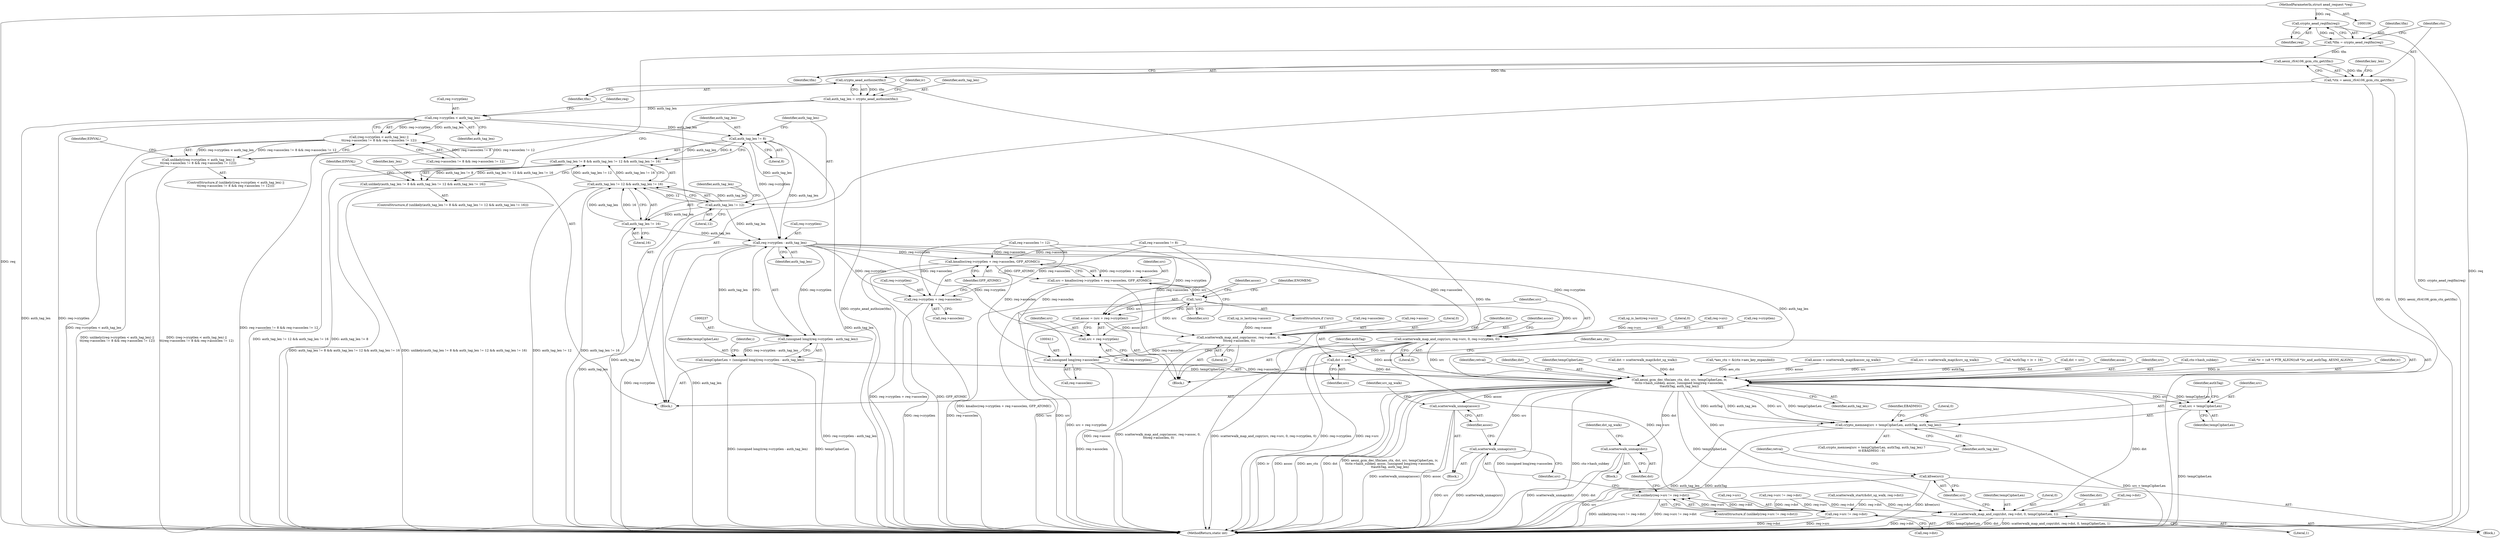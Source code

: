 digraph "0_linux_ccfe8c3f7e52ae83155cb038753f4c75b774ca8a@API" {
"1000132" [label="(Call,crypto_aead_reqtfm(req))"];
"1000107" [label="(MethodParameterIn,struct aead_request *req)"];
"1000130" [label="(Call,*tfm = crypto_aead_reqtfm(req))"];
"1000137" [label="(Call,aesni_rfc4106_gcm_ctx_get(tfm))"];
"1000135" [label="(Call,*ctx = aesni_rfc4106_gcm_ctx_get(tfm))"];
"1000157" [label="(Call,crypto_aead_authsize(tfm))"];
"1000155" [label="(Call,auth_tag_len = crypto_aead_authsize(tfm))"];
"1000183" [label="(Call,req->cryptlen < auth_tag_len)"];
"1000182" [label="(Call,(req->cryptlen < auth_tag_len) ||\n\t\t(req->assoclen != 8 && req->assoclen != 12))"];
"1000181" [label="(Call,unlikely((req->cryptlen < auth_tag_len) ||\n\t\t(req->assoclen != 8 && req->assoclen != 12)))"];
"1000205" [label="(Call,auth_tag_len != 8)"];
"1000204" [label="(Call,auth_tag_len != 8 && auth_tag_len != 12 && auth_tag_len != 16)"];
"1000203" [label="(Call,unlikely(auth_tag_len != 8 && auth_tag_len != 12 && auth_tag_len != 16))"];
"1000209" [label="(Call,auth_tag_len != 12)"];
"1000208" [label="(Call,auth_tag_len != 12 && auth_tag_len != 16)"];
"1000212" [label="(Call,auth_tag_len != 16)"];
"1000238" [label="(Call,req->cryptlen - auth_tag_len)"];
"1000236" [label="(Call,(unsigned long)(req->cryptlen - auth_tag_len))"];
"1000234" [label="(Call,tempCipherLen = (unsigned long)(req->cryptlen - auth_tag_len))"];
"1000400" [label="(Call,aesni_gcm_dec_tfm(aes_ctx, dst, src, tempCipherLen, iv,\n\t\tctx->hash_subkey, assoc, (unsigned long)req->assoclen,\n\t\tauthTag, auth_tag_len))"];
"1000420" [label="(Call,crypto_memneq(src + tempCipherLen, authTag, auth_tag_len))"];
"1000421" [label="(Call,src + tempCipherLen)"];
"1000442" [label="(Call,scatterwalk_unmap(dst))"];
"1000449" [label="(Call,scatterwalk_unmap(src))"];
"1000451" [label="(Call,scatterwalk_unmap(assoc))"];
"1000465" [label="(Call,scatterwalk_map_and_copy(dst, req->dst, 0, tempCipherLen, 1))"];
"1000473" [label="(Call,kfree(src))"];
"1000355" [label="(Call,kmalloc(req->cryptlen + req->assoclen, GFP_ATOMIC))"];
"1000353" [label="(Call,src = kmalloc(req->cryptlen + req->assoclen, GFP_ATOMIC))"];
"1000365" [label="(Call,!src)"];
"1000370" [label="(Call,assoc = (src + req->cryptlen))"];
"1000387" [label="(Call,scatterwalk_map_and_copy(assoc, req->assoc, 0,\n \t\t\treq->assoclen, 0))"];
"1000410" [label="(Call,(unsigned long)req->assoclen)"];
"1000372" [label="(Call,src + req->cryptlen)"];
"1000377" [label="(Call,scatterwalk_map_and_copy(src, req->src, 0, req->cryptlen, 0))"];
"1000397" [label="(Call,dst = src)"];
"1000434" [label="(Call,req->src != req->dst)"];
"1000433" [label="(Call,unlikely(req->src != req->dst))"];
"1000356" [label="(Call,req->cryptlen + req->assoclen)"];
"1000441" [label="(Block,)"];
"1000389" [label="(Call,req->assoc)"];
"1000211" [label="(Literal,12)"];
"1000293" [label="(Call,sg_is_last(req->src))"];
"1000202" [label="(ControlStructure,if (unlikely(auth_tag_len != 8 && auth_tag_len != 12 && auth_tag_len != 16)))"];
"1000466" [label="(Identifier,dst)"];
"1000208" [label="(Call,auth_tag_len != 12 && auth_tag_len != 16)"];
"1000422" [label="(Identifier,src)"];
"1000392" [label="(Literal,0)"];
"1000418" [label="(Identifier,retval)"];
"1000132" [label="(Call,crypto_aead_reqtfm(req))"];
"1000402" [label="(Identifier,dst)"];
"1000201" [label="(Identifier,EINVAL)"];
"1000431" [label="(Block,)"];
"1000435" [label="(Call,req->src)"];
"1000210" [label="(Identifier,auth_tag_len)"];
"1000427" [label="(Identifier,EBADMSG)"];
"1000155" [label="(Call,auth_tag_len = crypto_aead_authsize(tfm))"];
"1000404" [label="(Identifier,tempCipherLen)"];
"1000371" [label="(Identifier,assoc)"];
"1000346" [label="(Call,dst = scatterwalk_map(&dst_sg_walk))"];
"1000378" [label="(Identifier,src)"];
"1000209" [label="(Call,auth_tag_len != 12)"];
"1000332" [label="(Call,req->src != req->dst)"];
"1000107" [label="(MethodParameterIn,struct aead_request *req)"];
"1000138" [label="(Identifier,tfm)"];
"1000397" [label="(Call,dst = src)"];
"1000148" [label="(Call,*aes_ctx = &(ctx->aes_key_expanded))"];
"1000357" [label="(Call,req->cryptlen)"];
"1000388" [label="(Identifier,assoc)"];
"1000322" [label="(Call,assoc = scatterwalk_map(&assoc_sg_walk))"];
"1000369" [label="(Identifier,ENOMEM)"];
"1000297" [label="(Call,sg_is_last(req->assoc))"];
"1000317" [label="(Call,src = scatterwalk_map(&src_sg_walk))"];
"1000374" [label="(Call,req->cryptlen)"];
"1000432" [label="(ControlStructure,if (unlikely(req->src != req->dst)))"];
"1000477" [label="(MethodReturn,static int)"];
"1000235" [label="(Identifier,tempCipherLen)"];
"1000387" [label="(Call,scatterwalk_map_and_copy(assoc, req->assoc, 0,\n \t\t\treq->assoclen, 0))"];
"1000212" [label="(Call,auth_tag_len != 16)"];
"1000451" [label="(Call,scatterwalk_unmap(assoc))"];
"1000467" [label="(Call,req->dst)"];
"1000366" [label="(Identifier,src)"];
"1000398" [label="(Identifier,dst)"];
"1000401" [label="(Identifier,aes_ctx)"];
"1000450" [label="(Identifier,src)"];
"1000206" [label="(Identifier,auth_tag_len)"];
"1000352" [label="(Block,)"];
"1000471" [label="(Identifier,tempCipherLen)"];
"1000382" [label="(Literal,0)"];
"1000370" [label="(Call,assoc = (src + req->cryptlen))"];
"1000354" [label="(Identifier,src)"];
"1000136" [label="(Identifier,ctx)"];
"1000133" [label="(Identifier,req)"];
"1000184" [label="(Call,req->cryptlen)"];
"1000472" [label="(Literal,1)"];
"1000428" [label="(Literal,0)"];
"1000416" [label="(Identifier,auth_tag_len)"];
"1000205" [label="(Call,auth_tag_len != 8)"];
"1000465" [label="(Call,scatterwalk_map_and_copy(dst, req->dst, 0, tempCipherLen, 1))"];
"1000476" [label="(Identifier,retval)"];
"1000108" [label="(Block,)"];
"1000194" [label="(Call,req->assoclen != 12)"];
"1000214" [label="(Literal,16)"];
"1000353" [label="(Call,src = kmalloc(req->cryptlen + req->assoclen, GFP_ATOMIC))"];
"1000464" [label="(Block,)"];
"1000217" [label="(Identifier,EINVAL)"];
"1000183" [label="(Call,req->cryptlen < auth_tag_len)"];
"1000130" [label="(Call,*tfm = crypto_aead_reqtfm(req))"];
"1000158" [label="(Identifier,tfm)"];
"1000473" [label="(Call,kfree(src))"];
"1000412" [label="(Call,req->assoclen)"];
"1000423" [label="(Identifier,tempCipherLen)"];
"1000162" [label="(Identifier,iv)"];
"1000419" [label="(Call,crypto_memneq(src + tempCipherLen, authTag, auth_tag_len) ?\n\t\t-EBADMSG : 0)"];
"1000379" [label="(Call,req->src)"];
"1000156" [label="(Identifier,auth_tag_len)"];
"1000363" [label="(Identifier,GFP_ATOMIC)"];
"1000420" [label="(Call,crypto_memneq(src + tempCipherLen, authTag, auth_tag_len))"];
"1000171" [label="(Call,*authTag = iv + 16)"];
"1000434" [label="(Call,req->src != req->dst)"];
"1000189" [label="(Call,req->assoclen != 8)"];
"1000446" [label="(Identifier,dst_sg_walk)"];
"1000141" [label="(Identifier,key_len)"];
"1000242" [label="(Identifier,auth_tag_len)"];
"1000470" [label="(Literal,0)"];
"1000222" [label="(Identifier,key_len)"];
"1000355" [label="(Call,kmalloc(req->cryptlen + req->assoclen, GFP_ATOMIC))"];
"1000340" [label="(Call,scatterwalk_start(&dst_sg_walk, req->dst))"];
"1000474" [label="(Identifier,src)"];
"1000373" [label="(Identifier,src)"];
"1000187" [label="(Identifier,auth_tag_len)"];
"1000191" [label="(Identifier,req)"];
"1000372" [label="(Call,src + req->cryptlen)"];
"1000327" [label="(Call,dst = src)"];
"1000425" [label="(Identifier,auth_tag_len)"];
"1000393" [label="(Call,req->assoclen)"];
"1000204" [label="(Call,auth_tag_len != 8 && auth_tag_len != 12 && auth_tag_len != 16)"];
"1000377" [label="(Call,scatterwalk_map_and_copy(src, req->src, 0, req->cryptlen, 0))"];
"1000396" [label="(Literal,0)"];
"1000452" [label="(Identifier,assoc)"];
"1000360" [label="(Call,req->assoclen)"];
"1000239" [label="(Call,req->cryptlen)"];
"1000137" [label="(Call,aesni_rfc4106_gcm_ctx_get(tfm))"];
"1000409" [label="(Identifier,assoc)"];
"1000424" [label="(Identifier,authTag)"];
"1000403" [label="(Identifier,src)"];
"1000443" [label="(Identifier,dst)"];
"1000406" [label="(Call,ctx->hash_subkey)"];
"1000386" [label="(Literal,0)"];
"1000213" [label="(Identifier,auth_tag_len)"];
"1000161" [label="(Call,*iv = (u8 *) PTR_ALIGN((u8 *)iv_and_authTag, AESNI_ALIGN))"];
"1000438" [label="(Call,req->dst)"];
"1000207" [label="(Literal,8)"];
"1000245" [label="(Identifier,i)"];
"1000455" [label="(Identifier,src_sg_walk)"];
"1000400" [label="(Call,aesni_gcm_dec_tfm(aes_ctx, dst, src, tempCipherLen, iv,\n\t\tctx->hash_subkey, assoc, (unsigned long)req->assoclen,\n\t\tauthTag, auth_tag_len))"];
"1000203" [label="(Call,unlikely(auth_tag_len != 8 && auth_tag_len != 12 && auth_tag_len != 16))"];
"1000356" [label="(Call,req->cryptlen + req->assoclen)"];
"1000364" [label="(ControlStructure,if (!src))"];
"1000157" [label="(Call,crypto_aead_authsize(tfm))"];
"1000180" [label="(ControlStructure,if (unlikely((req->cryptlen < auth_tag_len) ||\n\t\t(req->assoclen != 8 && req->assoclen != 12))))"];
"1000399" [label="(Identifier,src)"];
"1000433" [label="(Call,unlikely(req->src != req->dst))"];
"1000442" [label="(Call,scatterwalk_unmap(dst))"];
"1000410" [label="(Call,(unsigned long)req->assoclen)"];
"1000236" [label="(Call,(unsigned long)(req->cryptlen - auth_tag_len))"];
"1000135" [label="(Call,*ctx = aesni_rfc4106_gcm_ctx_get(tfm))"];
"1000181" [label="(Call,unlikely((req->cryptlen < auth_tag_len) ||\n\t\t(req->assoclen != 8 && req->assoclen != 12)))"];
"1000383" [label="(Call,req->cryptlen)"];
"1000415" [label="(Identifier,authTag)"];
"1000188" [label="(Call,req->assoclen != 8 && req->assoclen != 12)"];
"1000421" [label="(Call,src + tempCipherLen)"];
"1000365" [label="(Call,!src)"];
"1000405" [label="(Identifier,iv)"];
"1000238" [label="(Call,req->cryptlen - auth_tag_len)"];
"1000449" [label="(Call,scatterwalk_unmap(src))"];
"1000131" [label="(Identifier,tfm)"];
"1000182" [label="(Call,(req->cryptlen < auth_tag_len) ||\n\t\t(req->assoclen != 8 && req->assoclen != 12))"];
"1000234" [label="(Call,tempCipherLen = (unsigned long)(req->cryptlen - auth_tag_len))"];
"1000132" -> "1000130"  [label="AST: "];
"1000132" -> "1000133"  [label="CFG: "];
"1000133" -> "1000132"  [label="AST: "];
"1000130" -> "1000132"  [label="CFG: "];
"1000132" -> "1000477"  [label="DDG: req"];
"1000132" -> "1000130"  [label="DDG: req"];
"1000107" -> "1000132"  [label="DDG: req"];
"1000107" -> "1000106"  [label="AST: "];
"1000107" -> "1000477"  [label="DDG: req"];
"1000130" -> "1000108"  [label="AST: "];
"1000131" -> "1000130"  [label="AST: "];
"1000136" -> "1000130"  [label="CFG: "];
"1000130" -> "1000477"  [label="DDG: crypto_aead_reqtfm(req)"];
"1000130" -> "1000137"  [label="DDG: tfm"];
"1000137" -> "1000135"  [label="AST: "];
"1000137" -> "1000138"  [label="CFG: "];
"1000138" -> "1000137"  [label="AST: "];
"1000135" -> "1000137"  [label="CFG: "];
"1000137" -> "1000135"  [label="DDG: tfm"];
"1000137" -> "1000157"  [label="DDG: tfm"];
"1000135" -> "1000108"  [label="AST: "];
"1000136" -> "1000135"  [label="AST: "];
"1000141" -> "1000135"  [label="CFG: "];
"1000135" -> "1000477"  [label="DDG: ctx"];
"1000135" -> "1000477"  [label="DDG: aesni_rfc4106_gcm_ctx_get(tfm)"];
"1000157" -> "1000155"  [label="AST: "];
"1000157" -> "1000158"  [label="CFG: "];
"1000158" -> "1000157"  [label="AST: "];
"1000155" -> "1000157"  [label="CFG: "];
"1000157" -> "1000477"  [label="DDG: tfm"];
"1000157" -> "1000155"  [label="DDG: tfm"];
"1000155" -> "1000108"  [label="AST: "];
"1000156" -> "1000155"  [label="AST: "];
"1000162" -> "1000155"  [label="CFG: "];
"1000155" -> "1000477"  [label="DDG: crypto_aead_authsize(tfm)"];
"1000155" -> "1000183"  [label="DDG: auth_tag_len"];
"1000183" -> "1000182"  [label="AST: "];
"1000183" -> "1000187"  [label="CFG: "];
"1000184" -> "1000183"  [label="AST: "];
"1000187" -> "1000183"  [label="AST: "];
"1000191" -> "1000183"  [label="CFG: "];
"1000182" -> "1000183"  [label="CFG: "];
"1000183" -> "1000477"  [label="DDG: auth_tag_len"];
"1000183" -> "1000477"  [label="DDG: req->cryptlen"];
"1000183" -> "1000182"  [label="DDG: req->cryptlen"];
"1000183" -> "1000182"  [label="DDG: auth_tag_len"];
"1000183" -> "1000205"  [label="DDG: auth_tag_len"];
"1000183" -> "1000238"  [label="DDG: req->cryptlen"];
"1000182" -> "1000181"  [label="AST: "];
"1000182" -> "1000188"  [label="CFG: "];
"1000188" -> "1000182"  [label="AST: "];
"1000181" -> "1000182"  [label="CFG: "];
"1000182" -> "1000477"  [label="DDG: req->assoclen != 8 && req->assoclen != 12"];
"1000182" -> "1000477"  [label="DDG: req->cryptlen < auth_tag_len"];
"1000182" -> "1000181"  [label="DDG: req->cryptlen < auth_tag_len"];
"1000182" -> "1000181"  [label="DDG: req->assoclen != 8 && req->assoclen != 12"];
"1000188" -> "1000182"  [label="DDG: req->assoclen != 8"];
"1000188" -> "1000182"  [label="DDG: req->assoclen != 12"];
"1000181" -> "1000180"  [label="AST: "];
"1000201" -> "1000181"  [label="CFG: "];
"1000206" -> "1000181"  [label="CFG: "];
"1000181" -> "1000477"  [label="DDG: (req->cryptlen < auth_tag_len) ||\n\t\t(req->assoclen != 8 && req->assoclen != 12)"];
"1000181" -> "1000477"  [label="DDG: unlikely((req->cryptlen < auth_tag_len) ||\n\t\t(req->assoclen != 8 && req->assoclen != 12))"];
"1000205" -> "1000204"  [label="AST: "];
"1000205" -> "1000207"  [label="CFG: "];
"1000206" -> "1000205"  [label="AST: "];
"1000207" -> "1000205"  [label="AST: "];
"1000210" -> "1000205"  [label="CFG: "];
"1000204" -> "1000205"  [label="CFG: "];
"1000205" -> "1000477"  [label="DDG: auth_tag_len"];
"1000205" -> "1000204"  [label="DDG: auth_tag_len"];
"1000205" -> "1000204"  [label="DDG: 8"];
"1000205" -> "1000209"  [label="DDG: auth_tag_len"];
"1000205" -> "1000238"  [label="DDG: auth_tag_len"];
"1000204" -> "1000203"  [label="AST: "];
"1000204" -> "1000208"  [label="CFG: "];
"1000208" -> "1000204"  [label="AST: "];
"1000203" -> "1000204"  [label="CFG: "];
"1000204" -> "1000477"  [label="DDG: auth_tag_len != 12 && auth_tag_len != 16"];
"1000204" -> "1000477"  [label="DDG: auth_tag_len != 8"];
"1000204" -> "1000203"  [label="DDG: auth_tag_len != 8"];
"1000204" -> "1000203"  [label="DDG: auth_tag_len != 12 && auth_tag_len != 16"];
"1000208" -> "1000204"  [label="DDG: auth_tag_len != 12"];
"1000208" -> "1000204"  [label="DDG: auth_tag_len != 16"];
"1000203" -> "1000202"  [label="AST: "];
"1000217" -> "1000203"  [label="CFG: "];
"1000222" -> "1000203"  [label="CFG: "];
"1000203" -> "1000477"  [label="DDG: unlikely(auth_tag_len != 8 && auth_tag_len != 12 && auth_tag_len != 16)"];
"1000203" -> "1000477"  [label="DDG: auth_tag_len != 8 && auth_tag_len != 12 && auth_tag_len != 16"];
"1000209" -> "1000208"  [label="AST: "];
"1000209" -> "1000211"  [label="CFG: "];
"1000210" -> "1000209"  [label="AST: "];
"1000211" -> "1000209"  [label="AST: "];
"1000213" -> "1000209"  [label="CFG: "];
"1000208" -> "1000209"  [label="CFG: "];
"1000209" -> "1000477"  [label="DDG: auth_tag_len"];
"1000209" -> "1000208"  [label="DDG: auth_tag_len"];
"1000209" -> "1000208"  [label="DDG: 12"];
"1000209" -> "1000212"  [label="DDG: auth_tag_len"];
"1000209" -> "1000238"  [label="DDG: auth_tag_len"];
"1000208" -> "1000212"  [label="CFG: "];
"1000212" -> "1000208"  [label="AST: "];
"1000208" -> "1000477"  [label="DDG: auth_tag_len != 12"];
"1000208" -> "1000477"  [label="DDG: auth_tag_len != 16"];
"1000212" -> "1000208"  [label="DDG: auth_tag_len"];
"1000212" -> "1000208"  [label="DDG: 16"];
"1000212" -> "1000214"  [label="CFG: "];
"1000213" -> "1000212"  [label="AST: "];
"1000214" -> "1000212"  [label="AST: "];
"1000212" -> "1000477"  [label="DDG: auth_tag_len"];
"1000212" -> "1000238"  [label="DDG: auth_tag_len"];
"1000238" -> "1000236"  [label="AST: "];
"1000238" -> "1000242"  [label="CFG: "];
"1000239" -> "1000238"  [label="AST: "];
"1000242" -> "1000238"  [label="AST: "];
"1000236" -> "1000238"  [label="CFG: "];
"1000238" -> "1000477"  [label="DDG: req->cryptlen"];
"1000238" -> "1000477"  [label="DDG: auth_tag_len"];
"1000238" -> "1000236"  [label="DDG: req->cryptlen"];
"1000238" -> "1000236"  [label="DDG: auth_tag_len"];
"1000238" -> "1000355"  [label="DDG: req->cryptlen"];
"1000238" -> "1000356"  [label="DDG: req->cryptlen"];
"1000238" -> "1000370"  [label="DDG: req->cryptlen"];
"1000238" -> "1000372"  [label="DDG: req->cryptlen"];
"1000238" -> "1000377"  [label="DDG: req->cryptlen"];
"1000238" -> "1000400"  [label="DDG: auth_tag_len"];
"1000236" -> "1000234"  [label="AST: "];
"1000237" -> "1000236"  [label="AST: "];
"1000234" -> "1000236"  [label="CFG: "];
"1000236" -> "1000477"  [label="DDG: req->cryptlen - auth_tag_len"];
"1000236" -> "1000234"  [label="DDG: req->cryptlen - auth_tag_len"];
"1000234" -> "1000108"  [label="AST: "];
"1000235" -> "1000234"  [label="AST: "];
"1000245" -> "1000234"  [label="CFG: "];
"1000234" -> "1000477"  [label="DDG: (unsigned long)(req->cryptlen - auth_tag_len)"];
"1000234" -> "1000477"  [label="DDG: tempCipherLen"];
"1000234" -> "1000400"  [label="DDG: tempCipherLen"];
"1000400" -> "1000108"  [label="AST: "];
"1000400" -> "1000416"  [label="CFG: "];
"1000401" -> "1000400"  [label="AST: "];
"1000402" -> "1000400"  [label="AST: "];
"1000403" -> "1000400"  [label="AST: "];
"1000404" -> "1000400"  [label="AST: "];
"1000405" -> "1000400"  [label="AST: "];
"1000406" -> "1000400"  [label="AST: "];
"1000409" -> "1000400"  [label="AST: "];
"1000410" -> "1000400"  [label="AST: "];
"1000415" -> "1000400"  [label="AST: "];
"1000416" -> "1000400"  [label="AST: "];
"1000418" -> "1000400"  [label="CFG: "];
"1000400" -> "1000477"  [label="DDG: iv"];
"1000400" -> "1000477"  [label="DDG: assoc"];
"1000400" -> "1000477"  [label="DDG: aes_ctx"];
"1000400" -> "1000477"  [label="DDG: dst"];
"1000400" -> "1000477"  [label="DDG: aesni_gcm_dec_tfm(aes_ctx, dst, src, tempCipherLen, iv,\n\t\tctx->hash_subkey, assoc, (unsigned long)req->assoclen,\n\t\tauthTag, auth_tag_len)"];
"1000400" -> "1000477"  [label="DDG: (unsigned long)req->assoclen"];
"1000400" -> "1000477"  [label="DDG: ctx->hash_subkey"];
"1000148" -> "1000400"  [label="DDG: aes_ctx"];
"1000397" -> "1000400"  [label="DDG: dst"];
"1000327" -> "1000400"  [label="DDG: dst"];
"1000346" -> "1000400"  [label="DDG: dst"];
"1000317" -> "1000400"  [label="DDG: src"];
"1000377" -> "1000400"  [label="DDG: src"];
"1000161" -> "1000400"  [label="DDG: iv"];
"1000387" -> "1000400"  [label="DDG: assoc"];
"1000322" -> "1000400"  [label="DDG: assoc"];
"1000410" -> "1000400"  [label="DDG: req->assoclen"];
"1000171" -> "1000400"  [label="DDG: authTag"];
"1000400" -> "1000420"  [label="DDG: src"];
"1000400" -> "1000420"  [label="DDG: tempCipherLen"];
"1000400" -> "1000420"  [label="DDG: authTag"];
"1000400" -> "1000420"  [label="DDG: auth_tag_len"];
"1000400" -> "1000421"  [label="DDG: src"];
"1000400" -> "1000421"  [label="DDG: tempCipherLen"];
"1000400" -> "1000442"  [label="DDG: dst"];
"1000400" -> "1000449"  [label="DDG: src"];
"1000400" -> "1000451"  [label="DDG: assoc"];
"1000400" -> "1000465"  [label="DDG: dst"];
"1000400" -> "1000465"  [label="DDG: tempCipherLen"];
"1000400" -> "1000473"  [label="DDG: src"];
"1000420" -> "1000419"  [label="AST: "];
"1000420" -> "1000425"  [label="CFG: "];
"1000421" -> "1000420"  [label="AST: "];
"1000424" -> "1000420"  [label="AST: "];
"1000425" -> "1000420"  [label="AST: "];
"1000427" -> "1000420"  [label="CFG: "];
"1000428" -> "1000420"  [label="CFG: "];
"1000420" -> "1000477"  [label="DDG: auth_tag_len"];
"1000420" -> "1000477"  [label="DDG: authTag"];
"1000420" -> "1000477"  [label="DDG: src + tempCipherLen"];
"1000421" -> "1000423"  [label="CFG: "];
"1000422" -> "1000421"  [label="AST: "];
"1000423" -> "1000421"  [label="AST: "];
"1000424" -> "1000421"  [label="CFG: "];
"1000421" -> "1000477"  [label="DDG: tempCipherLen"];
"1000442" -> "1000441"  [label="AST: "];
"1000442" -> "1000443"  [label="CFG: "];
"1000443" -> "1000442"  [label="AST: "];
"1000446" -> "1000442"  [label="CFG: "];
"1000442" -> "1000477"  [label="DDG: scatterwalk_unmap(dst)"];
"1000442" -> "1000477"  [label="DDG: dst"];
"1000449" -> "1000431"  [label="AST: "];
"1000449" -> "1000450"  [label="CFG: "];
"1000450" -> "1000449"  [label="AST: "];
"1000452" -> "1000449"  [label="CFG: "];
"1000449" -> "1000477"  [label="DDG: src"];
"1000449" -> "1000477"  [label="DDG: scatterwalk_unmap(src)"];
"1000451" -> "1000431"  [label="AST: "];
"1000451" -> "1000452"  [label="CFG: "];
"1000452" -> "1000451"  [label="AST: "];
"1000455" -> "1000451"  [label="CFG: "];
"1000451" -> "1000477"  [label="DDG: assoc"];
"1000451" -> "1000477"  [label="DDG: scatterwalk_unmap(assoc)"];
"1000465" -> "1000464"  [label="AST: "];
"1000465" -> "1000472"  [label="CFG: "];
"1000466" -> "1000465"  [label="AST: "];
"1000467" -> "1000465"  [label="AST: "];
"1000470" -> "1000465"  [label="AST: "];
"1000471" -> "1000465"  [label="AST: "];
"1000472" -> "1000465"  [label="AST: "];
"1000474" -> "1000465"  [label="CFG: "];
"1000465" -> "1000477"  [label="DDG: scatterwalk_map_and_copy(dst, req->dst, 0, tempCipherLen, 1)"];
"1000465" -> "1000477"  [label="DDG: req->dst"];
"1000465" -> "1000477"  [label="DDG: tempCipherLen"];
"1000465" -> "1000477"  [label="DDG: dst"];
"1000332" -> "1000465"  [label="DDG: req->dst"];
"1000340" -> "1000465"  [label="DDG: req->dst"];
"1000473" -> "1000464"  [label="AST: "];
"1000473" -> "1000474"  [label="CFG: "];
"1000474" -> "1000473"  [label="AST: "];
"1000476" -> "1000473"  [label="CFG: "];
"1000473" -> "1000477"  [label="DDG: src"];
"1000473" -> "1000477"  [label="DDG: kfree(src)"];
"1000355" -> "1000353"  [label="AST: "];
"1000355" -> "1000363"  [label="CFG: "];
"1000356" -> "1000355"  [label="AST: "];
"1000363" -> "1000355"  [label="AST: "];
"1000353" -> "1000355"  [label="CFG: "];
"1000355" -> "1000477"  [label="DDG: req->cryptlen + req->assoclen"];
"1000355" -> "1000477"  [label="DDG: GFP_ATOMIC"];
"1000355" -> "1000353"  [label="DDG: req->cryptlen + req->assoclen"];
"1000355" -> "1000353"  [label="DDG: GFP_ATOMIC"];
"1000189" -> "1000355"  [label="DDG: req->assoclen"];
"1000194" -> "1000355"  [label="DDG: req->assoclen"];
"1000353" -> "1000352"  [label="AST: "];
"1000354" -> "1000353"  [label="AST: "];
"1000366" -> "1000353"  [label="CFG: "];
"1000353" -> "1000477"  [label="DDG: kmalloc(req->cryptlen + req->assoclen, GFP_ATOMIC)"];
"1000353" -> "1000365"  [label="DDG: src"];
"1000365" -> "1000364"  [label="AST: "];
"1000365" -> "1000366"  [label="CFG: "];
"1000366" -> "1000365"  [label="AST: "];
"1000369" -> "1000365"  [label="CFG: "];
"1000371" -> "1000365"  [label="CFG: "];
"1000365" -> "1000477"  [label="DDG: !src"];
"1000365" -> "1000477"  [label="DDG: src"];
"1000365" -> "1000370"  [label="DDG: src"];
"1000365" -> "1000372"  [label="DDG: src"];
"1000365" -> "1000377"  [label="DDG: src"];
"1000370" -> "1000352"  [label="AST: "];
"1000370" -> "1000372"  [label="CFG: "];
"1000371" -> "1000370"  [label="AST: "];
"1000372" -> "1000370"  [label="AST: "];
"1000378" -> "1000370"  [label="CFG: "];
"1000370" -> "1000477"  [label="DDG: src + req->cryptlen"];
"1000370" -> "1000387"  [label="DDG: assoc"];
"1000387" -> "1000352"  [label="AST: "];
"1000387" -> "1000396"  [label="CFG: "];
"1000388" -> "1000387"  [label="AST: "];
"1000389" -> "1000387"  [label="AST: "];
"1000392" -> "1000387"  [label="AST: "];
"1000393" -> "1000387"  [label="AST: "];
"1000396" -> "1000387"  [label="AST: "];
"1000398" -> "1000387"  [label="CFG: "];
"1000387" -> "1000477"  [label="DDG: req->assoc"];
"1000387" -> "1000477"  [label="DDG: scatterwalk_map_and_copy(assoc, req->assoc, 0,\n \t\t\treq->assoclen, 0)"];
"1000297" -> "1000387"  [label="DDG: req->assoc"];
"1000189" -> "1000387"  [label="DDG: req->assoclen"];
"1000194" -> "1000387"  [label="DDG: req->assoclen"];
"1000387" -> "1000410"  [label="DDG: req->assoclen"];
"1000410" -> "1000412"  [label="CFG: "];
"1000411" -> "1000410"  [label="AST: "];
"1000412" -> "1000410"  [label="AST: "];
"1000415" -> "1000410"  [label="CFG: "];
"1000410" -> "1000477"  [label="DDG: req->assoclen"];
"1000189" -> "1000410"  [label="DDG: req->assoclen"];
"1000194" -> "1000410"  [label="DDG: req->assoclen"];
"1000372" -> "1000374"  [label="CFG: "];
"1000373" -> "1000372"  [label="AST: "];
"1000374" -> "1000372"  [label="AST: "];
"1000377" -> "1000352"  [label="AST: "];
"1000377" -> "1000386"  [label="CFG: "];
"1000378" -> "1000377"  [label="AST: "];
"1000379" -> "1000377"  [label="AST: "];
"1000382" -> "1000377"  [label="AST: "];
"1000383" -> "1000377"  [label="AST: "];
"1000386" -> "1000377"  [label="AST: "];
"1000388" -> "1000377"  [label="CFG: "];
"1000377" -> "1000477"  [label="DDG: scatterwalk_map_and_copy(src, req->src, 0, req->cryptlen, 0)"];
"1000377" -> "1000477"  [label="DDG: req->cryptlen"];
"1000377" -> "1000477"  [label="DDG: req->src"];
"1000293" -> "1000377"  [label="DDG: req->src"];
"1000377" -> "1000397"  [label="DDG: src"];
"1000377" -> "1000434"  [label="DDG: req->src"];
"1000397" -> "1000352"  [label="AST: "];
"1000397" -> "1000399"  [label="CFG: "];
"1000398" -> "1000397"  [label="AST: "];
"1000399" -> "1000397"  [label="AST: "];
"1000401" -> "1000397"  [label="CFG: "];
"1000434" -> "1000433"  [label="AST: "];
"1000434" -> "1000438"  [label="CFG: "];
"1000435" -> "1000434"  [label="AST: "];
"1000438" -> "1000434"  [label="AST: "];
"1000433" -> "1000434"  [label="CFG: "];
"1000434" -> "1000477"  [label="DDG: req->dst"];
"1000434" -> "1000477"  [label="DDG: req->src"];
"1000434" -> "1000433"  [label="DDG: req->src"];
"1000434" -> "1000433"  [label="DDG: req->dst"];
"1000332" -> "1000434"  [label="DDG: req->src"];
"1000332" -> "1000434"  [label="DDG: req->dst"];
"1000340" -> "1000434"  [label="DDG: req->dst"];
"1000433" -> "1000432"  [label="AST: "];
"1000443" -> "1000433"  [label="CFG: "];
"1000450" -> "1000433"  [label="CFG: "];
"1000433" -> "1000477"  [label="DDG: req->src != req->dst"];
"1000433" -> "1000477"  [label="DDG: unlikely(req->src != req->dst)"];
"1000356" -> "1000360"  [label="CFG: "];
"1000357" -> "1000356"  [label="AST: "];
"1000360" -> "1000356"  [label="AST: "];
"1000363" -> "1000356"  [label="CFG: "];
"1000356" -> "1000477"  [label="DDG: req->cryptlen"];
"1000356" -> "1000477"  [label="DDG: req->assoclen"];
"1000189" -> "1000356"  [label="DDG: req->assoclen"];
"1000194" -> "1000356"  [label="DDG: req->assoclen"];
}

